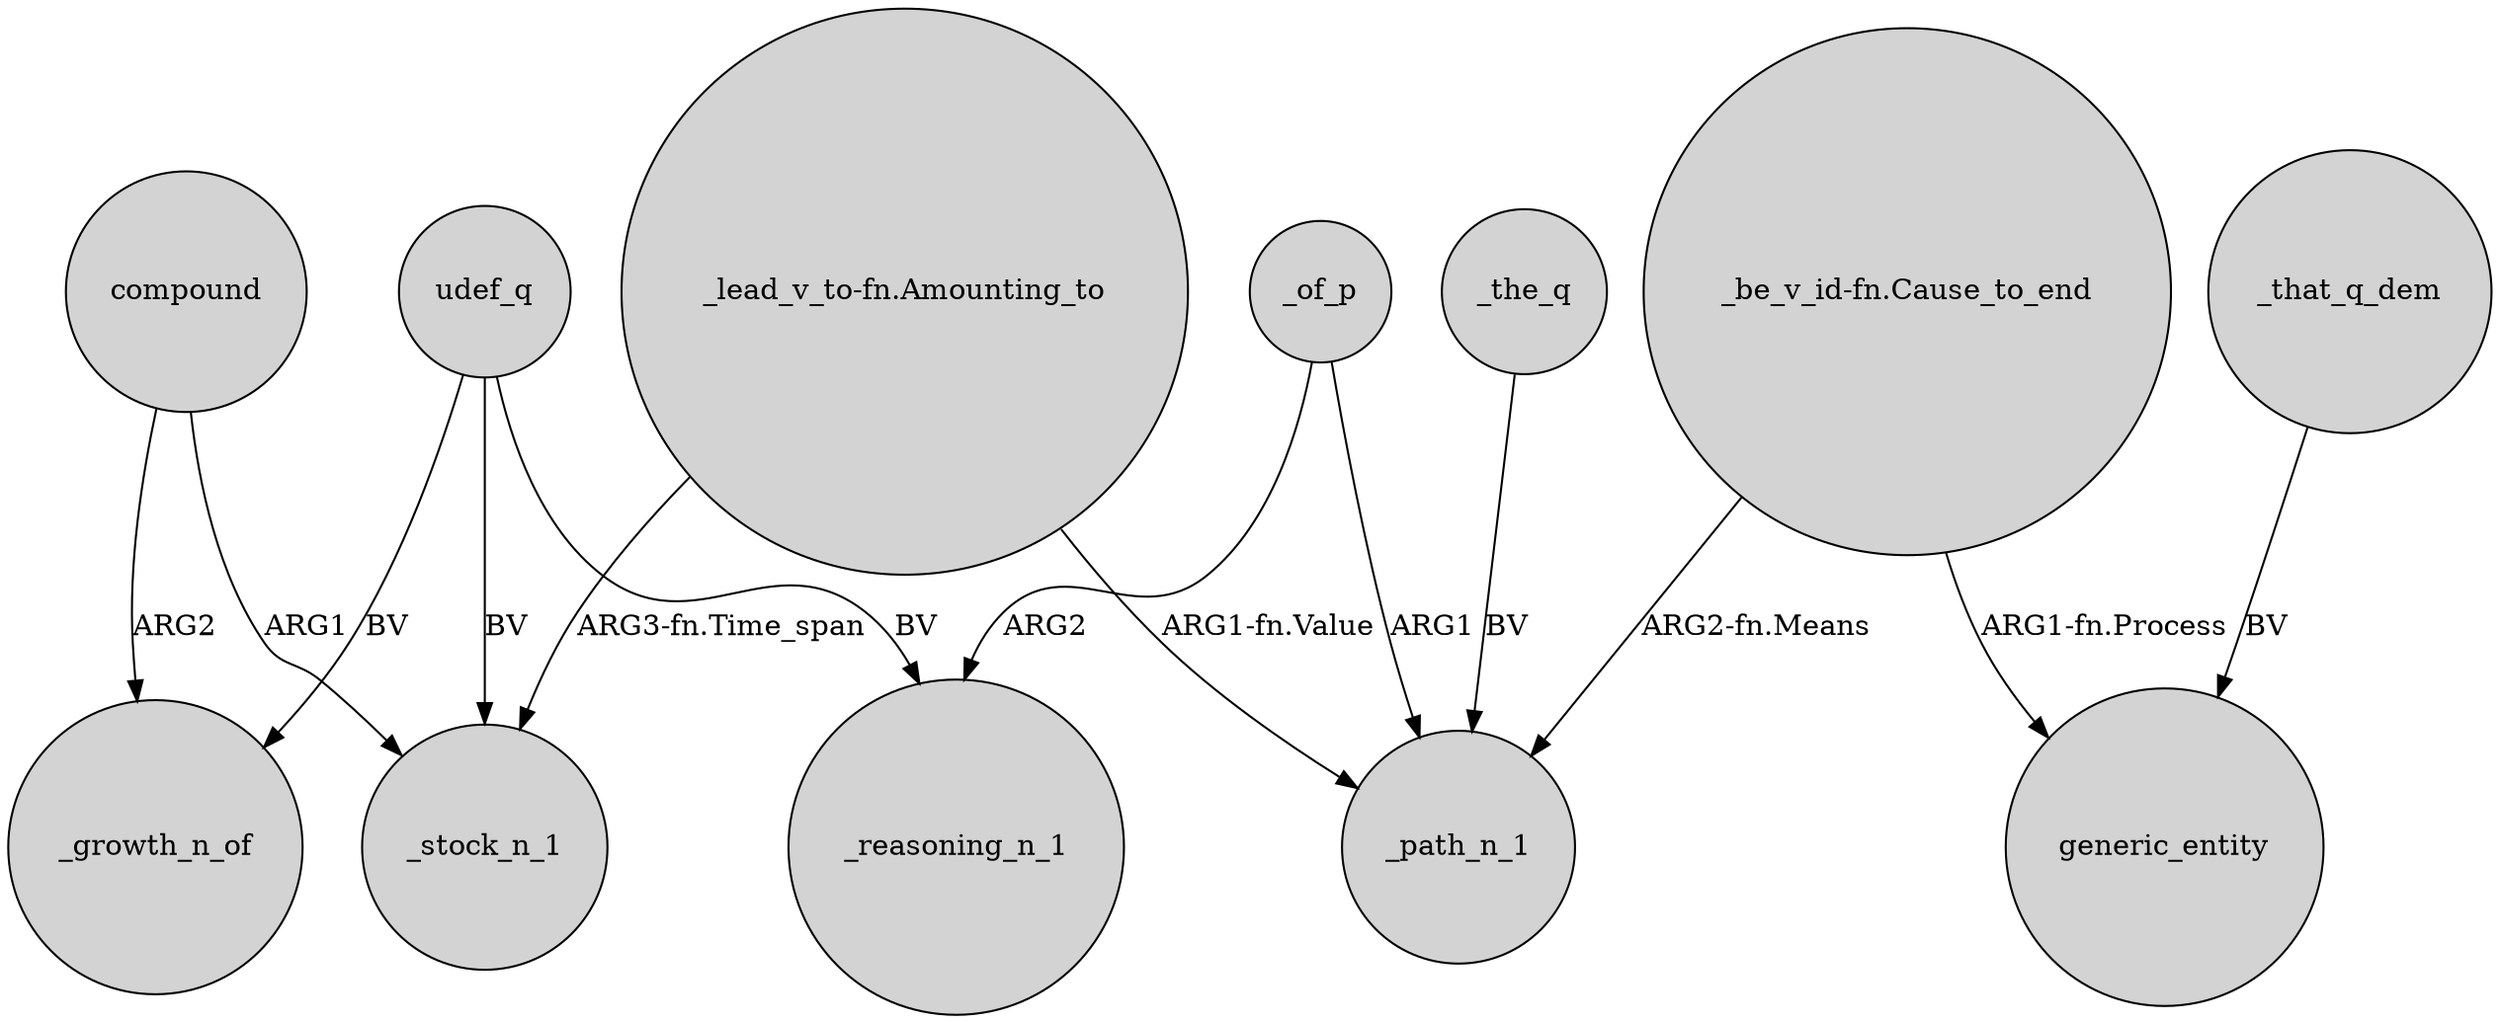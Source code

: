 digraph {
	node [shape=circle style=filled]
	_of_p -> _path_n_1 [label=ARG1]
	udef_q -> _reasoning_n_1 [label=BV]
	_of_p -> _reasoning_n_1 [label=ARG2]
	"_lead_v_to-fn.Amounting_to" -> _path_n_1 [label="ARG1-fn.Value"]
	"_lead_v_to-fn.Amounting_to" -> _stock_n_1 [label="ARG3-fn.Time_span"]
	"_be_v_id-fn.Cause_to_end" -> generic_entity [label="ARG1-fn.Process"]
	_that_q_dem -> generic_entity [label=BV]
	compound -> _stock_n_1 [label=ARG1]
	compound -> _growth_n_of [label=ARG2]
	"_be_v_id-fn.Cause_to_end" -> _path_n_1 [label="ARG2-fn.Means"]
	udef_q -> _growth_n_of [label=BV]
	udef_q -> _stock_n_1 [label=BV]
	_the_q -> _path_n_1 [label=BV]
}
